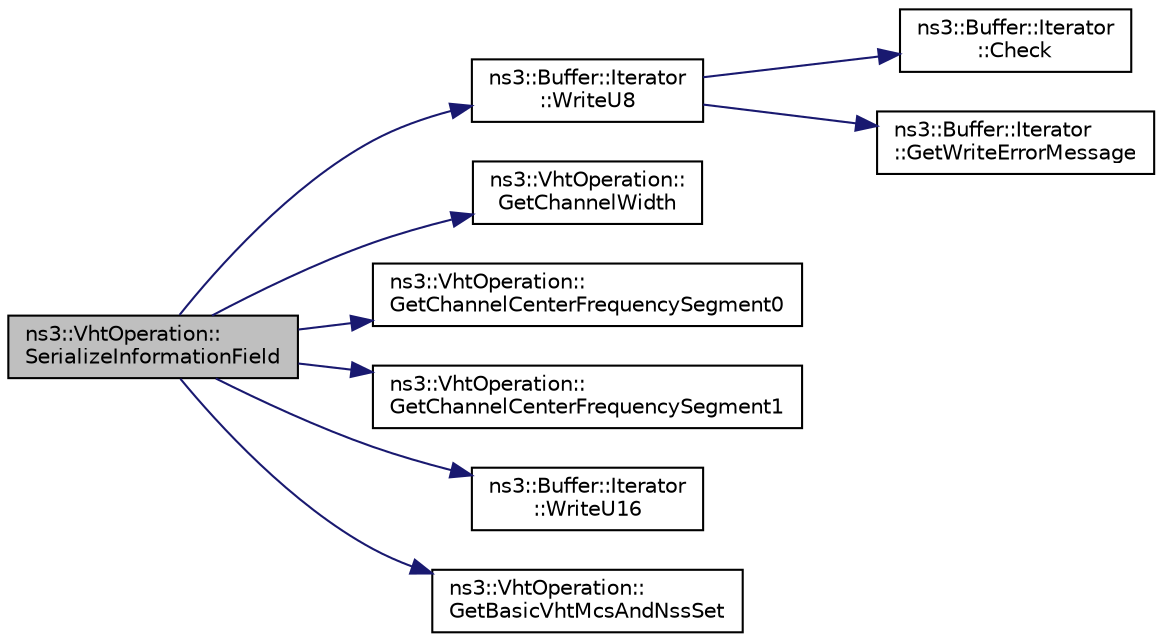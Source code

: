 digraph "ns3::VhtOperation::SerializeInformationField"
{
  edge [fontname="Helvetica",fontsize="10",labelfontname="Helvetica",labelfontsize="10"];
  node [fontname="Helvetica",fontsize="10",shape=record];
  rankdir="LR";
  Node1 [label="ns3::VhtOperation::\lSerializeInformationField",height=0.2,width=0.4,color="black", fillcolor="grey75", style="filled", fontcolor="black"];
  Node1 -> Node2 [color="midnightblue",fontsize="10",style="solid"];
  Node2 [label="ns3::Buffer::Iterator\l::WriteU8",height=0.2,width=0.4,color="black", fillcolor="white", style="filled",URL="$d0/daf/classns3_1_1Buffer_1_1Iterator.html#a3c7bacca6cbb821c9d14fa4626b7ae16"];
  Node2 -> Node3 [color="midnightblue",fontsize="10",style="solid"];
  Node3 [label="ns3::Buffer::Iterator\l::Check",height=0.2,width=0.4,color="black", fillcolor="white", style="filled",URL="$d0/daf/classns3_1_1Buffer_1_1Iterator.html#af8d294593fd36e8b55124bdfba3d0152"];
  Node2 -> Node4 [color="midnightblue",fontsize="10",style="solid"];
  Node4 [label="ns3::Buffer::Iterator\l::GetWriteErrorMessage",height=0.2,width=0.4,color="black", fillcolor="white", style="filled",URL="$d0/daf/classns3_1_1Buffer_1_1Iterator.html#ae37b790336264f34d65971231c3ed1f1",tooltip="Returns an appropriate message indicating a write error. "];
  Node1 -> Node5 [color="midnightblue",fontsize="10",style="solid"];
  Node5 [label="ns3::VhtOperation::\lGetChannelWidth",height=0.2,width=0.4,color="black", fillcolor="white", style="filled",URL="$d7/d41/classns3_1_1VhtOperation.html#ae2b1c469cb6b0495928d77980731ed83"];
  Node1 -> Node6 [color="midnightblue",fontsize="10",style="solid"];
  Node6 [label="ns3::VhtOperation::\lGetChannelCenterFrequencySegment0",height=0.2,width=0.4,color="black", fillcolor="white", style="filled",URL="$d7/d41/classns3_1_1VhtOperation.html#a5af5c4122c935eafafbcea1c198939eb"];
  Node1 -> Node7 [color="midnightblue",fontsize="10",style="solid"];
  Node7 [label="ns3::VhtOperation::\lGetChannelCenterFrequencySegment1",height=0.2,width=0.4,color="black", fillcolor="white", style="filled",URL="$d7/d41/classns3_1_1VhtOperation.html#aa5370564314a3ed083fce0722918e01f"];
  Node1 -> Node8 [color="midnightblue",fontsize="10",style="solid"];
  Node8 [label="ns3::Buffer::Iterator\l::WriteU16",height=0.2,width=0.4,color="black", fillcolor="white", style="filled",URL="$d0/daf/classns3_1_1Buffer_1_1Iterator.html#a67fdfa2b4295a6f807b9670c7c8e4c0b"];
  Node1 -> Node9 [color="midnightblue",fontsize="10",style="solid"];
  Node9 [label="ns3::VhtOperation::\lGetBasicVhtMcsAndNssSet",height=0.2,width=0.4,color="black", fillcolor="white", style="filled",URL="$d7/d41/classns3_1_1VhtOperation.html#aa2d3a9a28c5f0b1de031e98f7a93a1bd"];
}
